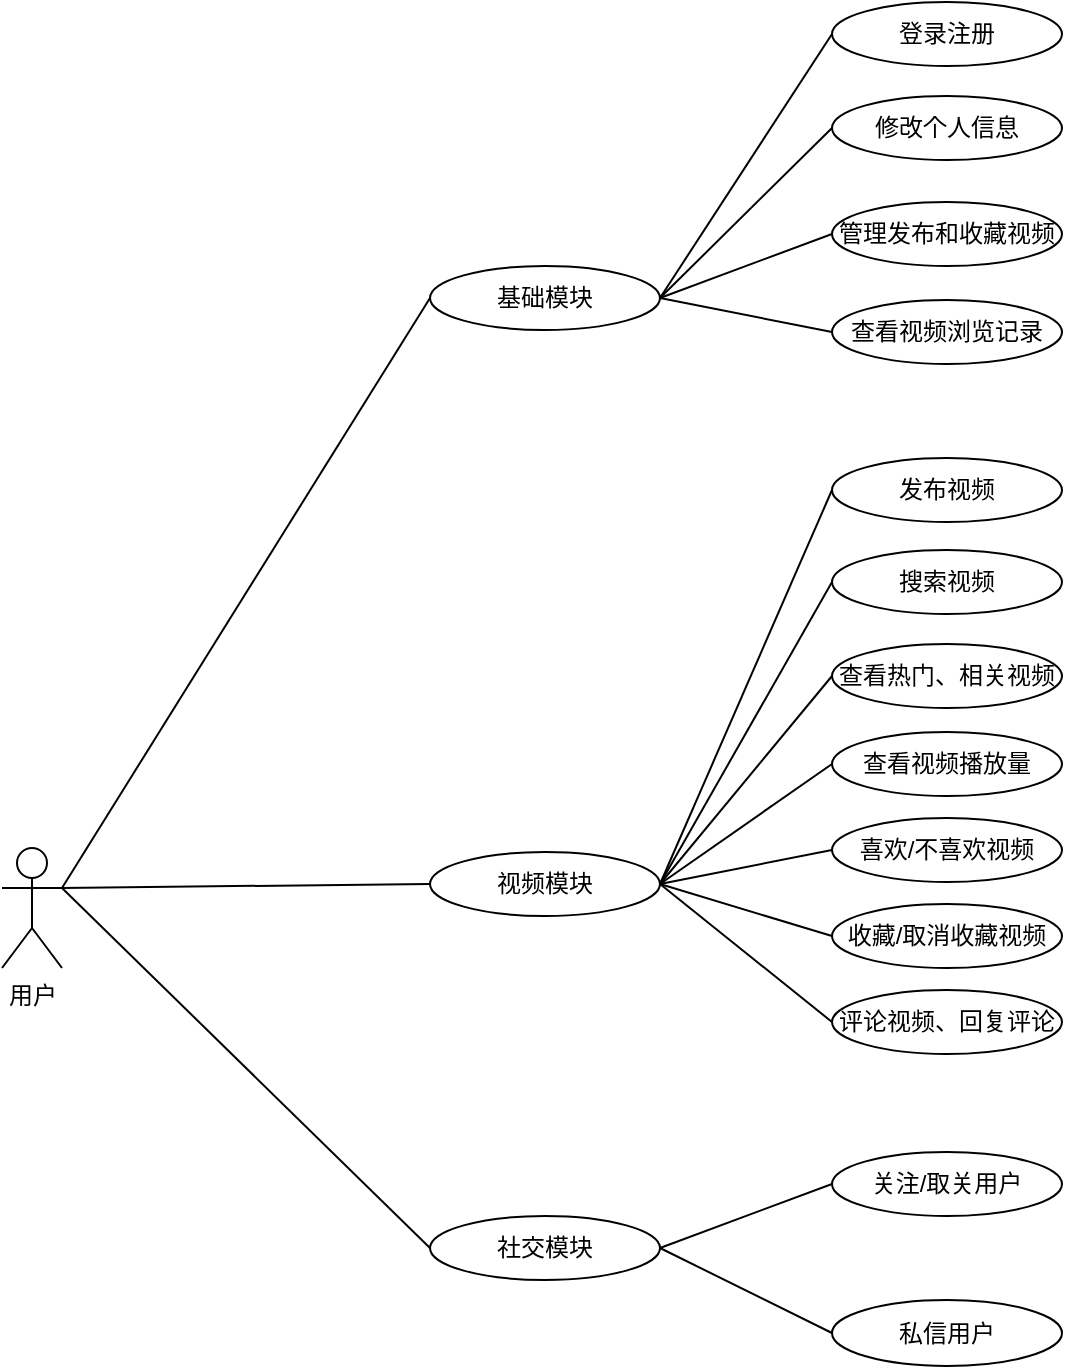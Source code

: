 <mxfile version="21.2.9" type="github">
  <diagram name="第 1 页" id="eD5t-ZF0L70Ck6HZIHbQ">
    <mxGraphModel dx="1393" dy="987" grid="0" gridSize="10" guides="1" tooltips="1" connect="1" arrows="1" fold="1" page="0" pageScale="1" pageWidth="827" pageHeight="1169" math="0" shadow="0">
      <root>
        <mxCell id="0" />
        <mxCell id="1" parent="0" />
        <mxCell id="5Gs0emlbJusFADehrEK3-1" value="用户" style="shape=umlActor;verticalLabelPosition=bottom;verticalAlign=top;html=1;outlineConnect=0;" vertex="1" parent="1">
          <mxGeometry x="-34" y="231" width="30" height="60" as="geometry" />
        </mxCell>
        <mxCell id="5Gs0emlbJusFADehrEK3-4" value="登录注册" style="ellipse;whiteSpace=wrap;html=1;" vertex="1" parent="1">
          <mxGeometry x="381" y="-192" width="115" height="32" as="geometry" />
        </mxCell>
        <mxCell id="5Gs0emlbJusFADehrEK3-10" value="视频模块" style="ellipse;whiteSpace=wrap;html=1;" vertex="1" parent="1">
          <mxGeometry x="180" y="233" width="115" height="32" as="geometry" />
        </mxCell>
        <mxCell id="5Gs0emlbJusFADehrEK3-11" value="管理发布和收藏视频" style="ellipse;whiteSpace=wrap;html=1;" vertex="1" parent="1">
          <mxGeometry x="381" y="-92" width="115" height="32" as="geometry" />
        </mxCell>
        <mxCell id="5Gs0emlbJusFADehrEK3-12" value="修改个人信息" style="ellipse;whiteSpace=wrap;html=1;" vertex="1" parent="1">
          <mxGeometry x="381" y="-145" width="115" height="32" as="geometry" />
        </mxCell>
        <mxCell id="5Gs0emlbJusFADehrEK3-16" value="查看视频浏览记录" style="ellipse;whiteSpace=wrap;html=1;" vertex="1" parent="1">
          <mxGeometry x="381" y="-43" width="115" height="32" as="geometry" />
        </mxCell>
        <mxCell id="5Gs0emlbJusFADehrEK3-18" value="" style="endArrow=none;html=1;rounded=0;exitX=1;exitY=0.5;exitDx=0;exitDy=0;entryX=0;entryY=0.5;entryDx=0;entryDy=0;" edge="1" parent="1" source="5Gs0emlbJusFADehrEK3-19" target="5Gs0emlbJusFADehrEK3-4">
          <mxGeometry width="50" height="50" relative="1" as="geometry">
            <mxPoint x="297" y="79" as="sourcePoint" />
            <mxPoint x="368" y="37" as="targetPoint" />
          </mxGeometry>
        </mxCell>
        <mxCell id="5Gs0emlbJusFADehrEK3-19" value="基础模块" style="ellipse;whiteSpace=wrap;html=1;" vertex="1" parent="1">
          <mxGeometry x="180" y="-60" width="115" height="32" as="geometry" />
        </mxCell>
        <mxCell id="5Gs0emlbJusFADehrEK3-21" value="社交模块" style="ellipse;whiteSpace=wrap;html=1;" vertex="1" parent="1">
          <mxGeometry x="180" y="415" width="115" height="32" as="geometry" />
        </mxCell>
        <mxCell id="5Gs0emlbJusFADehrEK3-22" value="" style="endArrow=none;html=1;rounded=0;exitX=1;exitY=0.333;exitDx=0;exitDy=0;entryX=0;entryY=0.5;entryDx=0;entryDy=0;exitPerimeter=0;" edge="1" parent="1" source="5Gs0emlbJusFADehrEK3-1" target="5Gs0emlbJusFADehrEK3-19">
          <mxGeometry width="50" height="50" relative="1" as="geometry">
            <mxPoint x="88" y="252" as="sourcePoint" />
            <mxPoint x="178" y="169" as="targetPoint" />
          </mxGeometry>
        </mxCell>
        <mxCell id="5Gs0emlbJusFADehrEK3-23" value="" style="endArrow=none;html=1;rounded=0;exitX=1;exitY=0.333;exitDx=0;exitDy=0;exitPerimeter=0;entryX=0;entryY=0.5;entryDx=0;entryDy=0;" edge="1" parent="1" source="5Gs0emlbJusFADehrEK3-1" target="5Gs0emlbJusFADehrEK3-10">
          <mxGeometry width="50" height="50" relative="1" as="geometry">
            <mxPoint x="98" y="262" as="sourcePoint" />
            <mxPoint x="183" y="118" as="targetPoint" />
          </mxGeometry>
        </mxCell>
        <mxCell id="5Gs0emlbJusFADehrEK3-24" value="" style="endArrow=none;html=1;rounded=0;exitX=1;exitY=0.333;exitDx=0;exitDy=0;exitPerimeter=0;entryX=0;entryY=0.5;entryDx=0;entryDy=0;" edge="1" parent="1" source="5Gs0emlbJusFADehrEK3-1" target="5Gs0emlbJusFADehrEK3-21">
          <mxGeometry width="50" height="50" relative="1" as="geometry">
            <mxPoint x="98" y="263" as="sourcePoint" />
            <mxPoint x="197" y="306" as="targetPoint" />
          </mxGeometry>
        </mxCell>
        <mxCell id="5Gs0emlbJusFADehrEK3-25" value="" style="endArrow=none;html=1;rounded=0;exitX=1;exitY=0.5;exitDx=0;exitDy=0;entryX=0;entryY=0.5;entryDx=0;entryDy=0;" edge="1" parent="1" source="5Gs0emlbJusFADehrEK3-19" target="5Gs0emlbJusFADehrEK3-12">
          <mxGeometry width="50" height="50" relative="1" as="geometry">
            <mxPoint x="288" y="86" as="sourcePoint" />
            <mxPoint x="373" y="7" as="targetPoint" />
          </mxGeometry>
        </mxCell>
        <mxCell id="5Gs0emlbJusFADehrEK3-26" value="" style="endArrow=none;html=1;rounded=0;entryX=0;entryY=0.5;entryDx=0;entryDy=0;exitX=1;exitY=0.5;exitDx=0;exitDy=0;" edge="1" parent="1" source="5Gs0emlbJusFADehrEK3-19" target="5Gs0emlbJusFADehrEK3-11">
          <mxGeometry width="50" height="50" relative="1" as="geometry">
            <mxPoint x="273" y="129" as="sourcePoint" />
            <mxPoint x="373" y="50" as="targetPoint" />
          </mxGeometry>
        </mxCell>
        <mxCell id="5Gs0emlbJusFADehrEK3-27" value="" style="endArrow=none;html=1;rounded=0;exitX=1;exitY=0.5;exitDx=0;exitDy=0;entryX=0;entryY=0.5;entryDx=0;entryDy=0;" edge="1" parent="1" source="5Gs0emlbJusFADehrEK3-19" target="5Gs0emlbJusFADehrEK3-16">
          <mxGeometry width="50" height="50" relative="1" as="geometry">
            <mxPoint x="298" y="96" as="sourcePoint" />
            <mxPoint x="383" y="60" as="targetPoint" />
          </mxGeometry>
        </mxCell>
        <mxCell id="5Gs0emlbJusFADehrEK3-28" value="发布视频" style="ellipse;whiteSpace=wrap;html=1;" vertex="1" parent="1">
          <mxGeometry x="381" y="36" width="115" height="32" as="geometry" />
        </mxCell>
        <mxCell id="5Gs0emlbJusFADehrEK3-29" value="搜索视频" style="ellipse;whiteSpace=wrap;html=1;" vertex="1" parent="1">
          <mxGeometry x="381" y="82" width="115" height="32" as="geometry" />
        </mxCell>
        <mxCell id="5Gs0emlbJusFADehrEK3-30" value="喜欢/不喜欢视频" style="ellipse;whiteSpace=wrap;html=1;" vertex="1" parent="1">
          <mxGeometry x="381" y="216" width="115" height="32" as="geometry" />
        </mxCell>
        <mxCell id="5Gs0emlbJusFADehrEK3-31" value="查看热门、相关视频" style="ellipse;whiteSpace=wrap;html=1;" vertex="1" parent="1">
          <mxGeometry x="381" y="129" width="115" height="32" as="geometry" />
        </mxCell>
        <mxCell id="5Gs0emlbJusFADehrEK3-32" value="收藏/取消收藏视频" style="ellipse;whiteSpace=wrap;html=1;" vertex="1" parent="1">
          <mxGeometry x="381" y="259" width="115" height="32" as="geometry" />
        </mxCell>
        <mxCell id="5Gs0emlbJusFADehrEK3-33" value="评论视频、回复评论" style="ellipse;whiteSpace=wrap;html=1;" vertex="1" parent="1">
          <mxGeometry x="381" y="302" width="115" height="32" as="geometry" />
        </mxCell>
        <mxCell id="5Gs0emlbJusFADehrEK3-34" value="查看视频播放量" style="ellipse;whiteSpace=wrap;html=1;" vertex="1" parent="1">
          <mxGeometry x="381" y="173" width="115" height="32" as="geometry" />
        </mxCell>
        <mxCell id="5Gs0emlbJusFADehrEK3-35" value="关注/取关用户" style="ellipse;whiteSpace=wrap;html=1;" vertex="1" parent="1">
          <mxGeometry x="381" y="383" width="115" height="32" as="geometry" />
        </mxCell>
        <mxCell id="5Gs0emlbJusFADehrEK3-41" value="私信用户" style="ellipse;whiteSpace=wrap;html=1;" vertex="1" parent="1">
          <mxGeometry x="381" y="457" width="115" height="33" as="geometry" />
        </mxCell>
        <mxCell id="5Gs0emlbJusFADehrEK3-43" value="" style="endArrow=none;html=1;rounded=0;entryX=0;entryY=0.5;entryDx=0;entryDy=0;exitX=1;exitY=0.5;exitDx=0;exitDy=0;" edge="1" parent="1" source="5Gs0emlbJusFADehrEK3-10" target="5Gs0emlbJusFADehrEK3-28">
          <mxGeometry width="50" height="50" relative="1" as="geometry">
            <mxPoint x="302" y="245" as="sourcePoint" />
            <mxPoint x="190" y="259" as="targetPoint" />
          </mxGeometry>
        </mxCell>
        <mxCell id="5Gs0emlbJusFADehrEK3-44" value="" style="endArrow=none;html=1;rounded=0;entryX=0;entryY=0.5;entryDx=0;entryDy=0;exitX=1;exitY=0.5;exitDx=0;exitDy=0;" edge="1" parent="1" source="5Gs0emlbJusFADehrEK3-10" target="5Gs0emlbJusFADehrEK3-29">
          <mxGeometry width="50" height="50" relative="1" as="geometry">
            <mxPoint x="305" y="259" as="sourcePoint" />
            <mxPoint x="391" y="62" as="targetPoint" />
          </mxGeometry>
        </mxCell>
        <mxCell id="5Gs0emlbJusFADehrEK3-46" value="" style="endArrow=none;html=1;rounded=0;entryX=0;entryY=0.5;entryDx=0;entryDy=0;exitX=1;exitY=0.5;exitDx=0;exitDy=0;" edge="1" parent="1" source="5Gs0emlbJusFADehrEK3-10" target="5Gs0emlbJusFADehrEK3-31">
          <mxGeometry width="50" height="50" relative="1" as="geometry">
            <mxPoint x="314" y="309" as="sourcePoint" />
            <mxPoint x="401" y="118" as="targetPoint" />
          </mxGeometry>
        </mxCell>
        <mxCell id="5Gs0emlbJusFADehrEK3-47" value="" style="endArrow=none;html=1;rounded=0;entryX=0;entryY=0.5;entryDx=0;entryDy=0;exitX=1;exitY=0.5;exitDx=0;exitDy=0;" edge="1" parent="1" source="5Gs0emlbJusFADehrEK3-10" target="5Gs0emlbJusFADehrEK3-34">
          <mxGeometry width="50" height="50" relative="1" as="geometry">
            <mxPoint x="301" y="262" as="sourcePoint" />
            <mxPoint x="391" y="155" as="targetPoint" />
          </mxGeometry>
        </mxCell>
        <mxCell id="5Gs0emlbJusFADehrEK3-49" value="" style="endArrow=none;html=1;rounded=0;entryX=0;entryY=0.5;entryDx=0;entryDy=0;exitX=1;exitY=0.5;exitDx=0;exitDy=0;" edge="1" parent="1" source="5Gs0emlbJusFADehrEK3-10" target="5Gs0emlbJusFADehrEK3-30">
          <mxGeometry width="50" height="50" relative="1" as="geometry">
            <mxPoint x="301" y="282" as="sourcePoint" />
            <mxPoint x="391" y="199" as="targetPoint" />
          </mxGeometry>
        </mxCell>
        <mxCell id="5Gs0emlbJusFADehrEK3-50" value="" style="endArrow=none;html=1;rounded=0;entryX=0;entryY=0.5;entryDx=0;entryDy=0;exitX=1;exitY=0.5;exitDx=0;exitDy=0;" edge="1" parent="1" source="5Gs0emlbJusFADehrEK3-10" target="5Gs0emlbJusFADehrEK3-32">
          <mxGeometry width="50" height="50" relative="1" as="geometry">
            <mxPoint x="226" y="304" as="sourcePoint" />
            <mxPoint x="391" y="242" as="targetPoint" />
          </mxGeometry>
        </mxCell>
        <mxCell id="5Gs0emlbJusFADehrEK3-51" value="" style="endArrow=none;html=1;rounded=0;entryX=0;entryY=0.5;entryDx=0;entryDy=0;exitX=1;exitY=0.5;exitDx=0;exitDy=0;" edge="1" parent="1" source="5Gs0emlbJusFADehrEK3-10" target="5Gs0emlbJusFADehrEK3-33">
          <mxGeometry width="50" height="50" relative="1" as="geometry">
            <mxPoint x="295" y="247" as="sourcePoint" />
            <mxPoint x="391" y="285" as="targetPoint" />
          </mxGeometry>
        </mxCell>
        <mxCell id="5Gs0emlbJusFADehrEK3-52" value="" style="endArrow=none;html=1;rounded=0;entryX=0;entryY=0.5;entryDx=0;entryDy=0;exitX=1;exitY=0.5;exitDx=0;exitDy=0;" edge="1" parent="1" source="5Gs0emlbJusFADehrEK3-21" target="5Gs0emlbJusFADehrEK3-35">
          <mxGeometry width="50" height="50" relative="1" as="geometry">
            <mxPoint x="297" y="282" as="sourcePoint" />
            <mxPoint x="401" y="295" as="targetPoint" />
          </mxGeometry>
        </mxCell>
        <mxCell id="5Gs0emlbJusFADehrEK3-53" value="" style="endArrow=none;html=1;rounded=0;entryX=0;entryY=0.5;entryDx=0;entryDy=0;exitX=1;exitY=0.5;exitDx=0;exitDy=0;" edge="1" parent="1" source="5Gs0emlbJusFADehrEK3-21" target="5Gs0emlbJusFADehrEK3-41">
          <mxGeometry width="50" height="50" relative="1" as="geometry">
            <mxPoint x="305" y="441" as="sourcePoint" />
            <mxPoint x="391" y="409" as="targetPoint" />
          </mxGeometry>
        </mxCell>
      </root>
    </mxGraphModel>
  </diagram>
</mxfile>
